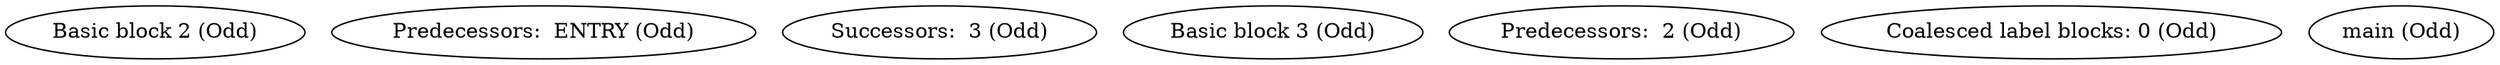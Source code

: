 digraph model { 
	Odd_0 [label="Basic block 2 (Odd)"];
	Odd_1 [label="Predecessors:  ENTRY (Odd)"];
	Odd_2 [label="Successors:  3 (Odd)"];
	Odd_3 [label="Basic block 3 (Odd)"];
	Odd_4 [label="Predecessors:  2 (Odd)"];
	Odd_5 [label="Coalesced label blocks: 0 (Odd)"];
	Odd_6 [label="main (Odd)"];
}
